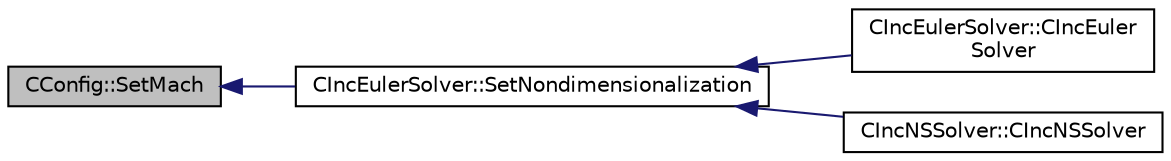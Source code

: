 digraph "CConfig::SetMach"
{
  edge [fontname="Helvetica",fontsize="10",labelfontname="Helvetica",labelfontsize="10"];
  node [fontname="Helvetica",fontsize="10",shape=record];
  rankdir="LR";
  Node14815 [label="CConfig::SetMach",height=0.2,width=0.4,color="black", fillcolor="grey75", style="filled", fontcolor="black"];
  Node14815 -> Node14816 [dir="back",color="midnightblue",fontsize="10",style="solid",fontname="Helvetica"];
  Node14816 [label="CIncEulerSolver::SetNondimensionalization",height=0.2,width=0.4,color="black", fillcolor="white", style="filled",URL="$class_c_inc_euler_solver.html#a2cffaa24417cb3803d36d38b3874d6d0",tooltip="Set the solver nondimensionalization. "];
  Node14816 -> Node14817 [dir="back",color="midnightblue",fontsize="10",style="solid",fontname="Helvetica"];
  Node14817 [label="CIncEulerSolver::CIncEuler\lSolver",height=0.2,width=0.4,color="black", fillcolor="white", style="filled",URL="$class_c_inc_euler_solver.html#a91f644b8f9a00215bac5bcd31dfc06d8"];
  Node14816 -> Node14818 [dir="back",color="midnightblue",fontsize="10",style="solid",fontname="Helvetica"];
  Node14818 [label="CIncNSSolver::CIncNSSolver",height=0.2,width=0.4,color="black", fillcolor="white", style="filled",URL="$class_c_inc_n_s_solver.html#a82152ac7e91fb1c5c073d98a1f08e2aa"];
}
